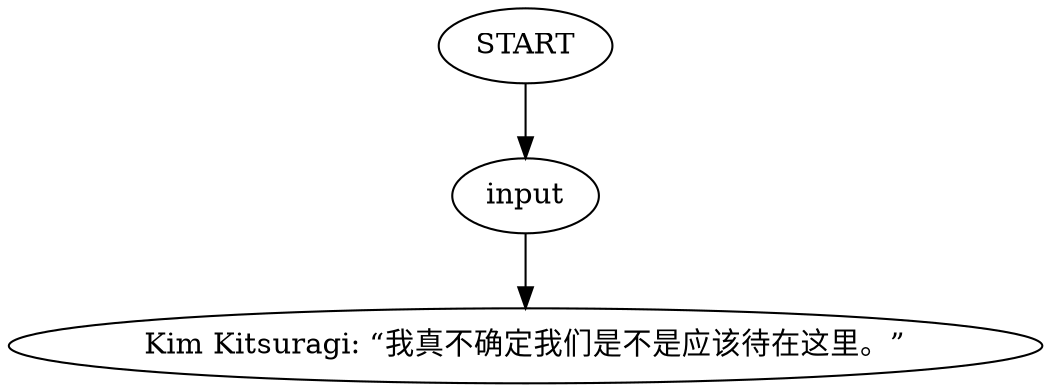 # GARYS APARTMENT / KIM barks
# Kim tells you he's not comfortable being there.
# ==================================================
digraph G {
	  0 [label="START"];
	  1 [label="input"];
	  2 [label="Kim Kitsuragi: “我真不确定我们是不是应该待在这里。”"];
	  0 -> 1
	  1 -> 2
}

